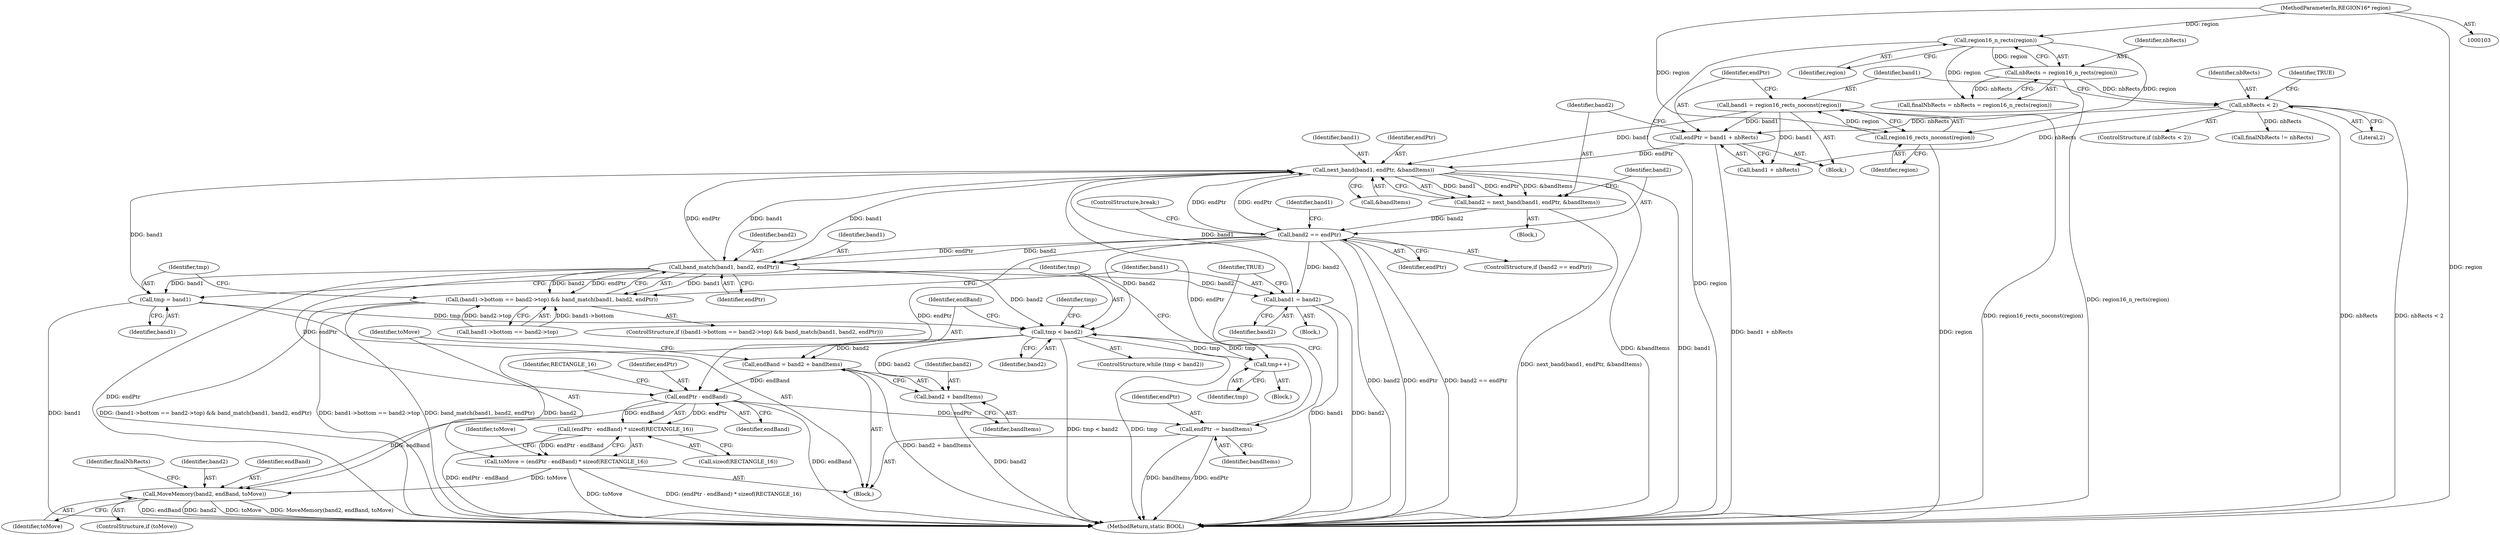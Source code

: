 digraph "0_FreeRDP_fc80ab45621bd966f70594c0b7393ec005a94007_1@integer" {
"1000131" [label="(Call,endPtr = band1 + nbRects)"];
"1000127" [label="(Call,band1 = region16_rects_noconst(region))"];
"1000129" [label="(Call,region16_rects_noconst(region))"];
"1000119" [label="(Call,region16_n_rects(region))"];
"1000104" [label="(MethodParameterIn,REGION16* region)"];
"1000122" [label="(Call,nbRects < 2)"];
"1000117" [label="(Call,nbRects = region16_n_rects(region))"];
"1000140" [label="(Call,next_band(band1, endPtr, &bandItems))"];
"1000138" [label="(Call,band2 = next_band(band1, endPtr, &bandItems))"];
"1000146" [label="(Call,band2 == endPtr)"];
"1000159" [label="(Call,band_match(band1, band2, endPtr))"];
"1000151" [label="(Call,(band1->bottom == band2->top) && band_match(band1, band2, endPtr))"];
"1000164" [label="(Call,tmp = band1)"];
"1000168" [label="(Call,tmp < band2)"];
"1000179" [label="(Call,tmp++)"];
"1000181" [label="(Call,endBand = band2 + bandItems)"];
"1000189" [label="(Call,endPtr - endBand)"];
"1000188" [label="(Call,(endPtr - endBand) * sizeof(RECTANGLE_16))"];
"1000186" [label="(Call,toMove = (endPtr - endBand) * sizeof(RECTANGLE_16))"];
"1000196" [label="(Call,MoveMemory(band2, endBand, toMove))"];
"1000203" [label="(Call,endPtr -= bandItems)"];
"1000183" [label="(Call,band2 + bandItems)"];
"1000208" [label="(Call,band1 = band2)"];
"1000151" [label="(Call,(band1->bottom == band2->top) && band_match(band1, band2, endPtr))"];
"1000122" [label="(Call,nbRects < 2)"];
"1000150" [label="(ControlStructure,if ((band1->bottom == band2->top) && band_match(band1, band2, endPtr)))"];
"1000117" [label="(Call,nbRects = region16_n_rects(region))"];
"1000143" [label="(Call,&bandItems)"];
"1000154" [label="(Identifier,band1)"];
"1000180" [label="(Identifier,tmp)"];
"1000141" [label="(Identifier,band1)"];
"1000142" [label="(Identifier,endPtr)"];
"1000162" [label="(Identifier,endPtr)"];
"1000161" [label="(Identifier,band2)"];
"1000186" [label="(Call,toMove = (endPtr - endBand) * sizeof(RECTANGLE_16))"];
"1000118" [label="(Identifier,nbRects)"];
"1000266" [label="(MethodReturn,static BOOL)"];
"1000105" [label="(Block,)"];
"1000208" [label="(Call,band1 = band2)"];
"1000181" [label="(Call,endBand = band2 + bandItems)"];
"1000205" [label="(Identifier,bandItems)"];
"1000184" [label="(Identifier,band2)"];
"1000119" [label="(Call,region16_n_rects(region))"];
"1000128" [label="(Identifier,band1)"];
"1000160" [label="(Identifier,band1)"];
"1000169" [label="(Identifier,tmp)"];
"1000159" [label="(Call,band_match(band1, band2, endPtr))"];
"1000133" [label="(Call,band1 + nbRects)"];
"1000166" [label="(Identifier,band1)"];
"1000191" [label="(Identifier,endBand)"];
"1000139" [label="(Identifier,band2)"];
"1000121" [label="(ControlStructure,if (nbRects < 2))"];
"1000183" [label="(Call,band2 + bandItems)"];
"1000140" [label="(Call,next_band(band1, endPtr, &bandItems))"];
"1000194" [label="(ControlStructure,if (toMove))"];
"1000210" [label="(Identifier,band2)"];
"1000131" [label="(Call,endPtr = band1 + nbRects)"];
"1000120" [label="(Identifier,region)"];
"1000190" [label="(Identifier,endPtr)"];
"1000213" [label="(Call,finalNbRects != nbRects)"];
"1000130" [label="(Identifier,region)"];
"1000174" [label="(Identifier,tmp)"];
"1000204" [label="(Identifier,endPtr)"];
"1000203" [label="(Call,endPtr -= bandItems)"];
"1000165" [label="(Identifier,tmp)"];
"1000137" [label="(Block,)"];
"1000171" [label="(Block,)"];
"1000193" [label="(Identifier,RECTANGLE_16)"];
"1000185" [label="(Identifier,bandItems)"];
"1000182" [label="(Identifier,endBand)"];
"1000209" [label="(Identifier,band1)"];
"1000189" [label="(Call,endPtr - endBand)"];
"1000197" [label="(Identifier,band2)"];
"1000207" [label="(Block,)"];
"1000167" [label="(ControlStructure,while (tmp < band2))"];
"1000104" [label="(MethodParameterIn,REGION16* region)"];
"1000147" [label="(Identifier,band2)"];
"1000179" [label="(Call,tmp++)"];
"1000138" [label="(Call,band2 = next_band(band1, endPtr, &bandItems))"];
"1000192" [label="(Call,sizeof(RECTANGLE_16))"];
"1000145" [label="(ControlStructure,if (band2 == endPtr))"];
"1000152" [label="(Call,band1->bottom == band2->top)"];
"1000195" [label="(Identifier,toMove)"];
"1000198" [label="(Identifier,endBand)"];
"1000126" [label="(Identifier,TRUE)"];
"1000170" [label="(Identifier,band2)"];
"1000123" [label="(Identifier,nbRects)"];
"1000149" [label="(ControlStructure,break;)"];
"1000196" [label="(Call,MoveMemory(band2, endBand, toMove))"];
"1000199" [label="(Identifier,toMove)"];
"1000115" [label="(Call,finalNbRects = nbRects = region16_n_rects(region))"];
"1000124" [label="(Literal,2)"];
"1000187" [label="(Identifier,toMove)"];
"1000127" [label="(Call,band1 = region16_rects_noconst(region))"];
"1000129" [label="(Call,region16_rects_noconst(region))"];
"1000168" [label="(Call,tmp < band2)"];
"1000146" [label="(Call,band2 == endPtr)"];
"1000188" [label="(Call,(endPtr - endBand) * sizeof(RECTANGLE_16))"];
"1000201" [label="(Identifier,finalNbRects)"];
"1000148" [label="(Identifier,endPtr)"];
"1000163" [label="(Block,)"];
"1000211" [label="(Identifier,TRUE)"];
"1000132" [label="(Identifier,endPtr)"];
"1000164" [label="(Call,tmp = band1)"];
"1000131" -> "1000105"  [label="AST: "];
"1000131" -> "1000133"  [label="CFG: "];
"1000132" -> "1000131"  [label="AST: "];
"1000133" -> "1000131"  [label="AST: "];
"1000139" -> "1000131"  [label="CFG: "];
"1000131" -> "1000266"  [label="DDG: band1 + nbRects"];
"1000127" -> "1000131"  [label="DDG: band1"];
"1000122" -> "1000131"  [label="DDG: nbRects"];
"1000131" -> "1000140"  [label="DDG: endPtr"];
"1000127" -> "1000105"  [label="AST: "];
"1000127" -> "1000129"  [label="CFG: "];
"1000128" -> "1000127"  [label="AST: "];
"1000129" -> "1000127"  [label="AST: "];
"1000132" -> "1000127"  [label="CFG: "];
"1000127" -> "1000266"  [label="DDG: region16_rects_noconst(region)"];
"1000129" -> "1000127"  [label="DDG: region"];
"1000127" -> "1000133"  [label="DDG: band1"];
"1000127" -> "1000140"  [label="DDG: band1"];
"1000129" -> "1000130"  [label="CFG: "];
"1000130" -> "1000129"  [label="AST: "];
"1000129" -> "1000266"  [label="DDG: region"];
"1000119" -> "1000129"  [label="DDG: region"];
"1000104" -> "1000129"  [label="DDG: region"];
"1000119" -> "1000117"  [label="AST: "];
"1000119" -> "1000120"  [label="CFG: "];
"1000120" -> "1000119"  [label="AST: "];
"1000117" -> "1000119"  [label="CFG: "];
"1000119" -> "1000266"  [label="DDG: region"];
"1000119" -> "1000115"  [label="DDG: region"];
"1000119" -> "1000117"  [label="DDG: region"];
"1000104" -> "1000119"  [label="DDG: region"];
"1000104" -> "1000103"  [label="AST: "];
"1000104" -> "1000266"  [label="DDG: region"];
"1000122" -> "1000121"  [label="AST: "];
"1000122" -> "1000124"  [label="CFG: "];
"1000123" -> "1000122"  [label="AST: "];
"1000124" -> "1000122"  [label="AST: "];
"1000126" -> "1000122"  [label="CFG: "];
"1000128" -> "1000122"  [label="CFG: "];
"1000122" -> "1000266"  [label="DDG: nbRects"];
"1000122" -> "1000266"  [label="DDG: nbRects < 2"];
"1000117" -> "1000122"  [label="DDG: nbRects"];
"1000122" -> "1000133"  [label="DDG: nbRects"];
"1000122" -> "1000213"  [label="DDG: nbRects"];
"1000117" -> "1000115"  [label="AST: "];
"1000118" -> "1000117"  [label="AST: "];
"1000115" -> "1000117"  [label="CFG: "];
"1000117" -> "1000266"  [label="DDG: region16_n_rects(region)"];
"1000117" -> "1000115"  [label="DDG: nbRects"];
"1000140" -> "1000138"  [label="AST: "];
"1000140" -> "1000143"  [label="CFG: "];
"1000141" -> "1000140"  [label="AST: "];
"1000142" -> "1000140"  [label="AST: "];
"1000143" -> "1000140"  [label="AST: "];
"1000138" -> "1000140"  [label="CFG: "];
"1000140" -> "1000266"  [label="DDG: band1"];
"1000140" -> "1000266"  [label="DDG: &bandItems"];
"1000140" -> "1000138"  [label="DDG: band1"];
"1000140" -> "1000138"  [label="DDG: endPtr"];
"1000140" -> "1000138"  [label="DDG: &bandItems"];
"1000208" -> "1000140"  [label="DDG: band1"];
"1000159" -> "1000140"  [label="DDG: band1"];
"1000159" -> "1000140"  [label="DDG: endPtr"];
"1000146" -> "1000140"  [label="DDG: endPtr"];
"1000203" -> "1000140"  [label="DDG: endPtr"];
"1000140" -> "1000146"  [label="DDG: endPtr"];
"1000140" -> "1000159"  [label="DDG: band1"];
"1000140" -> "1000164"  [label="DDG: band1"];
"1000138" -> "1000137"  [label="AST: "];
"1000139" -> "1000138"  [label="AST: "];
"1000147" -> "1000138"  [label="CFG: "];
"1000138" -> "1000266"  [label="DDG: next_band(band1, endPtr, &bandItems)"];
"1000138" -> "1000146"  [label="DDG: band2"];
"1000146" -> "1000145"  [label="AST: "];
"1000146" -> "1000148"  [label="CFG: "];
"1000147" -> "1000146"  [label="AST: "];
"1000148" -> "1000146"  [label="AST: "];
"1000149" -> "1000146"  [label="CFG: "];
"1000154" -> "1000146"  [label="CFG: "];
"1000146" -> "1000266"  [label="DDG: endPtr"];
"1000146" -> "1000266"  [label="DDG: band2 == endPtr"];
"1000146" -> "1000266"  [label="DDG: band2"];
"1000146" -> "1000159"  [label="DDG: band2"];
"1000146" -> "1000159"  [label="DDG: endPtr"];
"1000146" -> "1000168"  [label="DDG: band2"];
"1000146" -> "1000189"  [label="DDG: endPtr"];
"1000146" -> "1000208"  [label="DDG: band2"];
"1000159" -> "1000151"  [label="AST: "];
"1000159" -> "1000162"  [label="CFG: "];
"1000160" -> "1000159"  [label="AST: "];
"1000161" -> "1000159"  [label="AST: "];
"1000162" -> "1000159"  [label="AST: "];
"1000151" -> "1000159"  [label="CFG: "];
"1000159" -> "1000266"  [label="DDG: endPtr"];
"1000159" -> "1000151"  [label="DDG: band1"];
"1000159" -> "1000151"  [label="DDG: band2"];
"1000159" -> "1000151"  [label="DDG: endPtr"];
"1000159" -> "1000164"  [label="DDG: band1"];
"1000159" -> "1000168"  [label="DDG: band2"];
"1000159" -> "1000189"  [label="DDG: endPtr"];
"1000159" -> "1000208"  [label="DDG: band2"];
"1000151" -> "1000150"  [label="AST: "];
"1000151" -> "1000152"  [label="CFG: "];
"1000152" -> "1000151"  [label="AST: "];
"1000165" -> "1000151"  [label="CFG: "];
"1000209" -> "1000151"  [label="CFG: "];
"1000151" -> "1000266"  [label="DDG: band_match(band1, band2, endPtr)"];
"1000151" -> "1000266"  [label="DDG: (band1->bottom == band2->top) && band_match(band1, band2, endPtr)"];
"1000151" -> "1000266"  [label="DDG: band1->bottom == band2->top"];
"1000152" -> "1000151"  [label="DDG: band1->bottom"];
"1000152" -> "1000151"  [label="DDG: band2->top"];
"1000164" -> "1000163"  [label="AST: "];
"1000164" -> "1000166"  [label="CFG: "];
"1000165" -> "1000164"  [label="AST: "];
"1000166" -> "1000164"  [label="AST: "];
"1000169" -> "1000164"  [label="CFG: "];
"1000164" -> "1000266"  [label="DDG: band1"];
"1000164" -> "1000168"  [label="DDG: tmp"];
"1000168" -> "1000167"  [label="AST: "];
"1000168" -> "1000170"  [label="CFG: "];
"1000169" -> "1000168"  [label="AST: "];
"1000170" -> "1000168"  [label="AST: "];
"1000174" -> "1000168"  [label="CFG: "];
"1000182" -> "1000168"  [label="CFG: "];
"1000168" -> "1000266"  [label="DDG: tmp < band2"];
"1000168" -> "1000266"  [label="DDG: tmp"];
"1000179" -> "1000168"  [label="DDG: tmp"];
"1000168" -> "1000179"  [label="DDG: tmp"];
"1000168" -> "1000181"  [label="DDG: band2"];
"1000168" -> "1000183"  [label="DDG: band2"];
"1000168" -> "1000196"  [label="DDG: band2"];
"1000179" -> "1000171"  [label="AST: "];
"1000179" -> "1000180"  [label="CFG: "];
"1000180" -> "1000179"  [label="AST: "];
"1000169" -> "1000179"  [label="CFG: "];
"1000181" -> "1000163"  [label="AST: "];
"1000181" -> "1000183"  [label="CFG: "];
"1000182" -> "1000181"  [label="AST: "];
"1000183" -> "1000181"  [label="AST: "];
"1000187" -> "1000181"  [label="CFG: "];
"1000181" -> "1000266"  [label="DDG: band2 + bandItems"];
"1000181" -> "1000189"  [label="DDG: endBand"];
"1000189" -> "1000188"  [label="AST: "];
"1000189" -> "1000191"  [label="CFG: "];
"1000190" -> "1000189"  [label="AST: "];
"1000191" -> "1000189"  [label="AST: "];
"1000193" -> "1000189"  [label="CFG: "];
"1000189" -> "1000266"  [label="DDG: endBand"];
"1000189" -> "1000188"  [label="DDG: endPtr"];
"1000189" -> "1000188"  [label="DDG: endBand"];
"1000189" -> "1000196"  [label="DDG: endBand"];
"1000189" -> "1000203"  [label="DDG: endPtr"];
"1000188" -> "1000186"  [label="AST: "];
"1000188" -> "1000192"  [label="CFG: "];
"1000192" -> "1000188"  [label="AST: "];
"1000186" -> "1000188"  [label="CFG: "];
"1000188" -> "1000266"  [label="DDG: endPtr - endBand"];
"1000188" -> "1000186"  [label="DDG: endPtr - endBand"];
"1000186" -> "1000163"  [label="AST: "];
"1000187" -> "1000186"  [label="AST: "];
"1000195" -> "1000186"  [label="CFG: "];
"1000186" -> "1000266"  [label="DDG: (endPtr - endBand) * sizeof(RECTANGLE_16)"];
"1000186" -> "1000266"  [label="DDG: toMove"];
"1000186" -> "1000196"  [label="DDG: toMove"];
"1000196" -> "1000194"  [label="AST: "];
"1000196" -> "1000199"  [label="CFG: "];
"1000197" -> "1000196"  [label="AST: "];
"1000198" -> "1000196"  [label="AST: "];
"1000199" -> "1000196"  [label="AST: "];
"1000201" -> "1000196"  [label="CFG: "];
"1000196" -> "1000266"  [label="DDG: band2"];
"1000196" -> "1000266"  [label="DDG: toMove"];
"1000196" -> "1000266"  [label="DDG: MoveMemory(band2, endBand, toMove)"];
"1000196" -> "1000266"  [label="DDG: endBand"];
"1000203" -> "1000163"  [label="AST: "];
"1000203" -> "1000205"  [label="CFG: "];
"1000204" -> "1000203"  [label="AST: "];
"1000205" -> "1000203"  [label="AST: "];
"1000211" -> "1000203"  [label="CFG: "];
"1000203" -> "1000266"  [label="DDG: bandItems"];
"1000203" -> "1000266"  [label="DDG: endPtr"];
"1000183" -> "1000185"  [label="CFG: "];
"1000184" -> "1000183"  [label="AST: "];
"1000185" -> "1000183"  [label="AST: "];
"1000183" -> "1000266"  [label="DDG: band2"];
"1000208" -> "1000207"  [label="AST: "];
"1000208" -> "1000210"  [label="CFG: "];
"1000209" -> "1000208"  [label="AST: "];
"1000210" -> "1000208"  [label="AST: "];
"1000211" -> "1000208"  [label="CFG: "];
"1000208" -> "1000266"  [label="DDG: band1"];
"1000208" -> "1000266"  [label="DDG: band2"];
}
